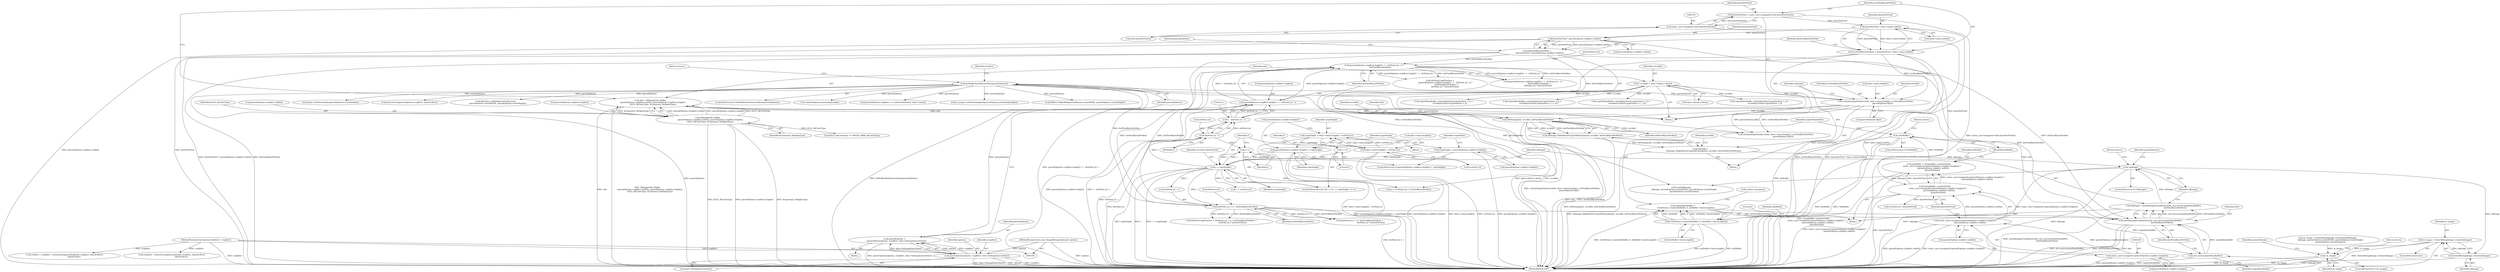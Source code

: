 digraph "0_Chrome_d59a4441697f6253e7dc3f7ae5caad6e5fd2c778@API" {
"1000462" [label="(Call,m_image = StaticBitmapImage::create(skImage))"];
"1000464" [label="(Call,StaticBitmapImage::create(skImage))"];
"1000440" [label="(Call,!skImage)"];
"1000186" [label="(Call,skImage =\n          SkImage::MakeRasterCopy(SkPixmap(info, srcAddr, dstPixelBytesPerRow)))"];
"1000188" [label="(Call,SkImage::MakeRasterCopy(SkPixmap(info, srcAddr, dstPixelBytesPerRow)))"];
"1000189" [label="(Call,SkPixmap(info, srcAddr, dstPixelBytesPerRow))"];
"1000144" [label="(Call,info = SkImageInfo::Make(\n         parsedOptions.cropRect.width(), parsedOptions.cropRect.height(),\n         kN32_SkColorType, kUnpremul_SkAlphaType))"];
"1000146" [label="(Call,SkImageInfo::Make(\n         parsedOptions.cropRect.width(), parsedOptions.cropRect.height(),\n         kN32_SkColorType, kUnpremul_SkAlphaType))"];
"1000179" [label="(Call,swizzleImageData(srcAddr, data->size().height(), srcPixelBytesPerRow,\n                       parsedOptions.flipY))"];
"1000140" [label="(Call,* srcAddr = data->data()->data())"];
"1000158" [label="(Call,srcPixelBytesPerRow = bytesPerPixel * data->size().width())"];
"1000160" [label="(Call,bytesPerPixel * data->size().width())"];
"1000152" [label="(Call,bytesPerPixel = static_cast<unsigned>(info.bytesPerPixel()))"];
"1000154" [label="(Call,static_cast<unsigned>(info.bytesPerPixel()))"];
"1000119" [label="(Call,dstBufferSizeHasOverflow(parsedOptions))"];
"1000112" [label="(Call,parsedOptions =\n      parseOptions(options, cropRect, data->bitmapSourceSize()))"];
"1000114" [label="(Call,parseOptions(options, cropRect, data->bitmapSourceSize()))"];
"1000103" [label="(MethodParameterIn,const ImageBitmapOptions& options)"];
"1000102" [label="(MethodParameterIn,Optional<IntRect> cropRect)"];
"1000164" [label="(Call,dstPixelBytesPerRow =\n        bytesPerPixel * parsedOptions.cropRect.width())"];
"1000166" [label="(Call,bytesPerPixel * parsedOptions.cropRect.width())"];
"1000432" [label="(Call,skImage = newSkImageFromRaster(info, std::move(copiedDataBuffer),\n                                     dstPixelBytesPerRow))"];
"1000434" [label="(Call,newSkImageFromRaster(info, std::move(copiedDataBuffer),\n                                     dstPixelBytesPerRow))"];
"1000436" [label="(Call,std::move(copiedDataBuffer))"];
"1000217" [label="(Call,copiedDataBuffer =\n          Uint8Array::create(dstBuffer, 0, dstBuffer->byteLength()))"];
"1000219" [label="(Call,Uint8Array::create(dstBuffer, 0, dstBuffer->byteLength()))"];
"1000213" [label="(Call,!dstBuffer)"];
"1000203" [label="(Call,dstBuffer = ArrayBuffer::createOrNull(\n          static_cast<unsigned>(parsedOptions.cropRect.height()) *\n               parsedOptions.cropRect.width(),\n           bytesPerPixel))"];
"1000205" [label="(Call,ArrayBuffer::createOrNull(\n          static_cast<unsigned>(parsedOptions.cropRect.height()) *\n               parsedOptions.cropRect.width(),\n           bytesPerPixel))"];
"1000206" [label="(Call,static_cast<unsigned>(parsedOptions.cropRect.height()) *\n               parsedOptions.cropRect.width())"];
"1000207" [label="(Call,static_cast<unsigned>(parsedOptions.cropRect.height()))"];
"1000326" [label="(Call,(parsedOptions.cropRect.height() - 1 - dstPoint.y() - i) *\n                    dstPixelBytesPerRow)"];
"1000327" [label="(Call,parsedOptions.cropRect.height() - 1 - dstPoint.y() - i)"];
"1000329" [label="(Call,1 - dstPoint.y() - i)"];
"1000331" [label="(Call,dstPoint.y() - i)"];
"1000292" [label="(Call,i < copyHeight)"];
"1000289" [label="(Call,i = 0)"];
"1000295" [label="(Call,i++)"];
"1000268" [label="(Call,parsedOptions.cropRect.height() < copyHeight)"];
"1000262" [label="(Call,copyHeight = data->size().height() - srcPoint.y())"];
"1000264" [label="(Call,data->size().height() - srcPoint.y())"];
"1000271" [label="(Call,copyHeight = parsedOptions.cropRect.height())"];
"1000342" [label="(Call,(dstPoint.y() + i) * dstPixelBytesPerRow)"];
"1000467" [label="(Call,!m_image)"];
"1000166" [label="(Call,bytesPerPixel * parsedOptions.cropRect.width())"];
"1000219" [label="(Call,Uint8Array::create(dstBuffer, 0, dstBuffer->byteLength()))"];
"1000293" [label="(Identifier,i)"];
"1000121" [label="(Return,return;)"];
"1000272" [label="(Identifier,copyHeight)"];
"1000221" [label="(Literal,0)"];
"1000203" [label="(Call,dstBuffer = ArrayBuffer::createOrNull(\n          static_cast<unsigned>(parsedOptions.cropRect.height()) *\n               parsedOptions.cropRect.width(),\n           bytesPerPixel))"];
"1000162" [label="(Call,data->size().width())"];
"1000343" [label="(Call,dstPoint.y() + i)"];
"1000168" [label="(Call,parsedOptions.cropRect.width())"];
"1000218" [label="(Identifier,copiedDataBuffer)"];
"1000214" [label="(Identifier,dstBuffer)"];
"1000438" [label="(Identifier,dstPixelBytesPerRow)"];
"1000112" [label="(Call,parsedOptions =\n      parseOptions(options, cropRect, data->bitmapSourceSize()))"];
"1000441" [label="(Identifier,skImage)"];
"1000127" [label="(Call,intersection(parsedOptions.cropRect, dataSrcRect))"];
"1000450" [label="(Call,scaleSkImage(\n          skImage, parsedOptions.resizeWidth, parsedOptions.resizeHeight,\n          parsedOptions.resizeQuality))"];
"1000263" [label="(Identifier,copyHeight)"];
"1000262" [label="(Call,copyHeight = data->size().height() - srcPoint.y())"];
"1000217" [label="(Call,copiedDataBuffer =\n          Uint8Array::create(dstBuffer, 0, dstBuffer->byteLength()))"];
"1000113" [label="(Identifier,parsedOptions)"];
"1000555" [label="(Call,SkSurface::MakeRasterN32Premul(\n        parsedOptions.resizeWidth, parsedOptions.resizeHeight))"];
"1000189" [label="(Call,SkPixmap(info, srcAddr, dstPixelBytesPerRow))"];
"1000192" [label="(Identifier,dstPixelBytesPerRow)"];
"1000290" [label="(Identifier,i)"];
"1000408" [label="(Call,copiedDataBuffer->data()[dstStartCopyPosition + j] =\n                    srcAddr[srcStartCopyPosition + j])"];
"1000374" [label="(Call,copiedDataBuffer->data()[dstStartCopyPosition + j] =\n                    srcAddr[srcStartCopyPosition + j + 2])"];
"1000115" [label="(Identifier,options)"];
"1000194" [label="(Identifier,srcAddr)"];
"1000331" [label="(Call,dstPoint.y() - i)"];
"1000118" [label="(ControlStructure,if (dstBufferSizeHasOverflow(parsedOptions)))"];
"1000326" [label="(Call,(parsedOptions.cropRect.height() - 1 - dstPoint.y() - i) *\n                    dstPixelBytesPerRow)"];
"1000209" [label="(Call,parsedOptions.cropRect.height())"];
"1000323" [label="(Call,dstStartCopyPosition =\n                 (parsedOptions.cropRect.height() - 1 - dstPoint.y() - i) *\n                    dstPixelBytesPerRow +\n                dstPoint.x() * bytesPerPixel)"];
"1000442" [label="(Return,return;)"];
"1000103" [label="(MethodParameterIn,const ImageBitmapOptions& options)"];
"1000165" [label="(Identifier,dstPixelBytesPerRow)"];
"1000296" [label="(Identifier,i)"];
"1000178" [label="(Block,)"];
"1000167" [label="(Identifier,bytesPerPixel)"];
"1000164" [label="(Call,dstPixelBytesPerRow =\n        bytesPerPixel * parsedOptions.cropRect.width())"];
"1000180" [label="(Identifier,srcAddr)"];
"1000141" [label="(Identifier,srcAddr)"];
"1000104" [label="(Block,)"];
"1000307" [label="(Call,srcPoint.x() * bytesPerPixel)"];
"1000134" [label="(Call,!parsedOptions.premultiplyAlpha)"];
"1000191" [label="(Identifier,srcAddr)"];
"1000226" [label="(Block,)"];
"1000123" [label="(Call,srcRect = cropRect ? intersection(parsedOptions.cropRect, dataSrcRect)\n                             : dataSrcRect)"];
"1000268" [label="(Call,parsedOptions.cropRect.height() < copyHeight)"];
"1000187" [label="(Identifier,skImage)"];
"1000212" [label="(ControlStructure,if (!dstBuffer))"];
"1000346" [label="(Identifier,dstPixelBytesPerRow)"];
"1000146" [label="(Call,SkImageInfo::Make(\n         parsedOptions.cropRect.width(), parsedOptions.cropRect.height(),\n         kN32_SkColorType, kUnpremul_SkAlphaType))"];
"1000294" [label="(Identifier,copyHeight)"];
"1000464" [label="(Call,StaticBitmapImage::create(skImage))"];
"1000291" [label="(Literal,0)"];
"1000161" [label="(Identifier,bytesPerPixel)"];
"1000124" [label="(Identifier,srcRect)"];
"1000287" [label="(ControlStructure,for (int i = 0; i < copyHeight; i++))"];
"1000220" [label="(Identifier,dstBuffer)"];
"1000330" [label="(Literal,1)"];
"1000140" [label="(Call,* srcAddr = data->data()->data())"];
"1000148" [label="(Call,parsedOptions.cropRect.height())"];
"1000468" [label="(Identifier,m_image)"];
"1000394" [label="(Call,copiedDataBuffer->data()[dstStartCopyPosition + j] =\n                    srcAddr[srcStartCopyPosition + j - 2])"];
"1000171" [label="(Call,parsedOptions.cropRect == IntRect(IntPoint(), data->size()))"];
"1000158" [label="(Call,srcPixelBytesPerRow = bytesPerPixel * data->size().width())"];
"1000332" [label="(Call,dstPoint.y())"];
"1000207" [label="(Call,static_cast<unsigned>(parsedOptions.cropRect.height()))"];
"1000182" [label="(Identifier,srcPixelBytesPerRow)"];
"1000348" [label="(Call,dstPoint.x())"];
"1000183" [label="(Call,parsedOptions.flipY)"];
"1000264" [label="(Call,data->size().height() - srcPoint.y())"];
"1000114" [label="(Call,parseOptions(options, cropRect, data->bitmapSourceSize()))"];
"1000433" [label="(Identifier,skImage)"];
"1000336" [label="(Call,dstPoint.x())"];
"1000205" [label="(Call,ArrayBuffer::createOrNull(\n          static_cast<unsigned>(parsedOptions.cropRect.height()) *\n               parsedOptions.cropRect.width(),\n           bytesPerPixel))"];
"1000120" [label="(Identifier,parsedOptions)"];
"1000292" [label="(Call,i < copyHeight)"];
"1000295" [label="(Call,i++)"];
"1000116" [label="(Identifier,cropRect)"];
"1000186" [label="(Call,skImage =\n          SkImage::MakeRasterCopy(SkPixmap(info, srcAddr, dstPixelBytesPerRow)))"];
"1000470" [label="(Call,m_image->setPremultiplied(parsedOptions.premultiplyAlpha))"];
"1000302" [label="(Call,(i + srcPoint.y()) * srcPixelBytesPerRow)"];
"1000156" [label="(Call,info.bytesPerPixel())"];
"1000327" [label="(Call,parsedOptions.cropRect.height() - 1 - dstPoint.y() - i)"];
"1000463" [label="(Identifier,m_image)"];
"1000469" [label="(Return,return;)"];
"1000300" [label="(Identifier,srcStartCopyPosition)"];
"1000154" [label="(Call,static_cast<unsigned>(info.bytesPerPixel()))"];
"1000149" [label="(Identifier,kN32_SkColorType)"];
"1000206" [label="(Call,static_cast<unsigned>(parsedOptions.cropRect.height()) *\n               parsedOptions.cropRect.width())"];
"1000210" [label="(Call,parsedOptions.cropRect.width())"];
"1000142" [label="(Call,data->data()->data())"];
"1000181" [label="(Call,data->size().height())"];
"1000329" [label="(Call,1 - dstPoint.y() - i)"];
"1000467" [label="(Call,!m_image)"];
"1000190" [label="(Identifier,info)"];
"1000266" [label="(Call,srcPoint.y())"];
"1000574" [label="(Call,SkRect::MakeWH(parsedOptions.resizeWidth, parsedOptions.resizeHeight))"];
"1000153" [label="(Identifier,bytesPerPixel)"];
"1000150" [label="(Identifier,kUnpremul_SkAlphaType)"];
"1000276" [label="(Identifier,copyWidth)"];
"1000179" [label="(Call,swizzleImageData(srcAddr, data->size().height(), srcPixelBytesPerRow,\n                       parsedOptions.flipY))"];
"1000325" [label="(Call,(parsedOptions.cropRect.height() - 1 - dstPoint.y() - i) *\n                    dstPixelBytesPerRow +\n                dstPoint.x() * bytesPerPixel)"];
"1000270" [label="(Identifier,copyHeight)"];
"1000271" [label="(Call,copyHeight = parsedOptions.cropRect.height())"];
"1000342" [label="(Call,(dstPoint.y() + i) * dstPixelBytesPerRow)"];
"1000160" [label="(Call,bytesPerPixel * data->size().width())"];
"1000201" [label="(Block,)"];
"1000436" [label="(Call,std::move(copiedDataBuffer))"];
"1000462" [label="(Call,m_image = StaticBitmapImage::create(skImage))"];
"1000461" [label="(ControlStructure,else)"];
"1000341" [label="(Call,(dstPoint.y() + i) * dstPixelBytesPerRow +\n                                    dstPoint.x() * bytesPerPixel)"];
"1000119" [label="(Call,dstBufferSizeHasOverflow(parsedOptions))"];
"1000273" [label="(Call,parsedOptions.cropRect.height())"];
"1000204" [label="(Identifier,dstBuffer)"];
"1000215" [label="(Return,return;)"];
"1000225" [label="(Call,srcRect.isEmpty())"];
"1000472" [label="(Identifier,parsedOptions)"];
"1000147" [label="(Call,parsedOptions.cropRect.width())"];
"1000439" [label="(ControlStructure,if (!skImage))"];
"1000193" [label="(Call,swizzleImageData(srcAddr, data->size().height(), srcPixelBytesPerRow,\n                        parsedOptions.flipY))"];
"1000188" [label="(Call,SkImage::MakeRasterCopy(SkPixmap(info, srcAddr, dstPixelBytesPerRow)))"];
"1000145" [label="(Identifier,info)"];
"1000222" [label="(Call,dstBuffer->byteLength())"];
"1000117" [label="(Call,data->bitmapSourceSize())"];
"1000440" [label="(Call,!skImage)"];
"1000211" [label="(Identifier,bytesPerPixel)"];
"1000125" [label="(Call,cropRect ? intersection(parsedOptions.cropRect, dataSrcRect)\n                             : dataSrcRect)"];
"1000434" [label="(Call,newSkImageFromRaster(info, std::move(copiedDataBuffer),\n                                     dstPixelBytesPerRow))"];
"1000144" [label="(Call,info = SkImageInfo::Make(\n         parsedOptions.cropRect.width(), parsedOptions.cropRect.height(),\n         kN32_SkColorType, kUnpremul_SkAlphaType))"];
"1000435" [label="(Identifier,info)"];
"1000173" [label="(Identifier,parsedOptions)"];
"1000289" [label="(Call,i = 0)"];
"1000213" [label="(Call,!dstBuffer)"];
"1000445" [label="(Identifier,parsedOptions)"];
"1000594" [label="(MethodReturn,RET)"];
"1000267" [label="(ControlStructure,if (parsedOptions.cropRect.height() < copyHeight))"];
"1000466" [label="(ControlStructure,if (!m_image))"];
"1000437" [label="(Identifier,copiedDataBuffer)"];
"1000432" [label="(Call,skImage = newSkImageFromRaster(info, std::move(copiedDataBuffer),\n                                     dstPixelBytesPerRow))"];
"1000465" [label="(Identifier,skImage)"];
"1000303" [label="(Call,i + srcPoint.y())"];
"1000567" [label="(Call,paint.setFilterQuality(parsedOptions.resizeQuality))"];
"1000334" [label="(Identifier,dstPixelBytesPerRow)"];
"1000159" [label="(Identifier,srcPixelBytesPerRow)"];
"1000447" [label="(Call,m_image = StaticBitmapImage::create(scaleSkImage(\n          skImage, parsedOptions.resizeWidth, parsedOptions.resizeHeight,\n          parsedOptions.resizeQuality)))"];
"1000333" [label="(Identifier,i)"];
"1000269" [label="(Call,parsedOptions.cropRect.height())"];
"1000421" [label="(Call,copiedDataBuffer->data()[dstStartCopyPosition + j] =\n                  srcAddr[srcStartCopyPosition + j])"];
"1000339" [label="(Call,dstStartCopyPosition = (dstPoint.y() + i) * dstPixelBytesPerRow +\n                                    dstPoint.x() * bytesPerPixel)"];
"1000152" [label="(Call,bytesPerPixel = static_cast<unsigned>(info.bytesPerPixel()))"];
"1000102" [label="(MethodParameterIn,Optional<IntRect> cropRect)"];
"1000328" [label="(Call,parsedOptions.cropRect.height())"];
"1000265" [label="(Call,data->size().height())"];
"1000138" [label="(Block,)"];
"1000364" [label="(Call,kN32_SkColorType == kBGRA_8888_SkColorType)"];
"1000462" -> "1000461"  [label="AST: "];
"1000462" -> "1000464"  [label="CFG: "];
"1000463" -> "1000462"  [label="AST: "];
"1000464" -> "1000462"  [label="AST: "];
"1000468" -> "1000462"  [label="CFG: "];
"1000462" -> "1000594"  [label="DDG: StaticBitmapImage::create(skImage)"];
"1000464" -> "1000462"  [label="DDG: skImage"];
"1000462" -> "1000467"  [label="DDG: m_image"];
"1000464" -> "1000465"  [label="CFG: "];
"1000465" -> "1000464"  [label="AST: "];
"1000464" -> "1000594"  [label="DDG: skImage"];
"1000440" -> "1000464"  [label="DDG: skImage"];
"1000440" -> "1000439"  [label="AST: "];
"1000440" -> "1000441"  [label="CFG: "];
"1000441" -> "1000440"  [label="AST: "];
"1000442" -> "1000440"  [label="CFG: "];
"1000445" -> "1000440"  [label="CFG: "];
"1000440" -> "1000594"  [label="DDG: !skImage"];
"1000440" -> "1000594"  [label="DDG: skImage"];
"1000186" -> "1000440"  [label="DDG: skImage"];
"1000432" -> "1000440"  [label="DDG: skImage"];
"1000440" -> "1000450"  [label="DDG: skImage"];
"1000186" -> "1000178"  [label="AST: "];
"1000186" -> "1000188"  [label="CFG: "];
"1000187" -> "1000186"  [label="AST: "];
"1000188" -> "1000186"  [label="AST: "];
"1000194" -> "1000186"  [label="CFG: "];
"1000186" -> "1000594"  [label="DDG: SkImage::MakeRasterCopy(SkPixmap(info, srcAddr, dstPixelBytesPerRow))"];
"1000188" -> "1000186"  [label="DDG: SkPixmap(info, srcAddr, dstPixelBytesPerRow)"];
"1000188" -> "1000189"  [label="CFG: "];
"1000189" -> "1000188"  [label="AST: "];
"1000188" -> "1000594"  [label="DDG: SkPixmap(info, srcAddr, dstPixelBytesPerRow)"];
"1000189" -> "1000188"  [label="DDG: info"];
"1000189" -> "1000188"  [label="DDG: srcAddr"];
"1000189" -> "1000188"  [label="DDG: dstPixelBytesPerRow"];
"1000189" -> "1000192"  [label="CFG: "];
"1000190" -> "1000189"  [label="AST: "];
"1000191" -> "1000189"  [label="AST: "];
"1000192" -> "1000189"  [label="AST: "];
"1000189" -> "1000594"  [label="DDG: info"];
"1000189" -> "1000594"  [label="DDG: dstPixelBytesPerRow"];
"1000144" -> "1000189"  [label="DDG: info"];
"1000179" -> "1000189"  [label="DDG: srcAddr"];
"1000164" -> "1000189"  [label="DDG: dstPixelBytesPerRow"];
"1000189" -> "1000193"  [label="DDG: srcAddr"];
"1000144" -> "1000138"  [label="AST: "];
"1000144" -> "1000146"  [label="CFG: "];
"1000145" -> "1000144"  [label="AST: "];
"1000146" -> "1000144"  [label="AST: "];
"1000153" -> "1000144"  [label="CFG: "];
"1000144" -> "1000594"  [label="DDG: info"];
"1000144" -> "1000594"  [label="DDG: SkImageInfo::Make(\n         parsedOptions.cropRect.width(), parsedOptions.cropRect.height(),\n         kN32_SkColorType, kUnpremul_SkAlphaType)"];
"1000146" -> "1000144"  [label="DDG: parsedOptions.cropRect.width()"];
"1000146" -> "1000144"  [label="DDG: parsedOptions.cropRect.height()"];
"1000146" -> "1000144"  [label="DDG: kN32_SkColorType"];
"1000146" -> "1000144"  [label="DDG: kUnpremul_SkAlphaType"];
"1000144" -> "1000434"  [label="DDG: info"];
"1000146" -> "1000150"  [label="CFG: "];
"1000147" -> "1000146"  [label="AST: "];
"1000148" -> "1000146"  [label="AST: "];
"1000149" -> "1000146"  [label="AST: "];
"1000150" -> "1000146"  [label="AST: "];
"1000146" -> "1000594"  [label="DDG: kN32_SkColorType"];
"1000146" -> "1000594"  [label="DDG: parsedOptions.cropRect.height()"];
"1000146" -> "1000594"  [label="DDG: kUnpremul_SkAlphaType"];
"1000146" -> "1000364"  [label="DDG: kN32_SkColorType"];
"1000179" -> "1000178"  [label="AST: "];
"1000179" -> "1000183"  [label="CFG: "];
"1000180" -> "1000179"  [label="AST: "];
"1000181" -> "1000179"  [label="AST: "];
"1000182" -> "1000179"  [label="AST: "];
"1000183" -> "1000179"  [label="AST: "];
"1000187" -> "1000179"  [label="CFG: "];
"1000179" -> "1000594"  [label="DDG: swizzleImageData(srcAddr, data->size().height(), srcPixelBytesPerRow,\n                       parsedOptions.flipY)"];
"1000140" -> "1000179"  [label="DDG: srcAddr"];
"1000158" -> "1000179"  [label="DDG: srcPixelBytesPerRow"];
"1000119" -> "1000179"  [label="DDG: parsedOptions"];
"1000179" -> "1000193"  [label="DDG: srcPixelBytesPerRow"];
"1000179" -> "1000193"  [label="DDG: parsedOptions.flipY"];
"1000140" -> "1000138"  [label="AST: "];
"1000140" -> "1000142"  [label="CFG: "];
"1000141" -> "1000140"  [label="AST: "];
"1000142" -> "1000140"  [label="AST: "];
"1000145" -> "1000140"  [label="CFG: "];
"1000140" -> "1000594"  [label="DDG: data->data()->data()"];
"1000140" -> "1000594"  [label="DDG: srcAddr"];
"1000140" -> "1000374"  [label="DDG: srcAddr"];
"1000140" -> "1000394"  [label="DDG: srcAddr"];
"1000140" -> "1000408"  [label="DDG: srcAddr"];
"1000140" -> "1000421"  [label="DDG: srcAddr"];
"1000158" -> "1000138"  [label="AST: "];
"1000158" -> "1000160"  [label="CFG: "];
"1000159" -> "1000158"  [label="AST: "];
"1000160" -> "1000158"  [label="AST: "];
"1000165" -> "1000158"  [label="CFG: "];
"1000158" -> "1000594"  [label="DDG: srcPixelBytesPerRow"];
"1000158" -> "1000594"  [label="DDG: bytesPerPixel * data->size().width()"];
"1000160" -> "1000158"  [label="DDG: bytesPerPixel"];
"1000160" -> "1000158"  [label="DDG: data->size().width()"];
"1000158" -> "1000302"  [label="DDG: srcPixelBytesPerRow"];
"1000160" -> "1000162"  [label="CFG: "];
"1000161" -> "1000160"  [label="AST: "];
"1000162" -> "1000160"  [label="AST: "];
"1000160" -> "1000594"  [label="DDG: data->size().width()"];
"1000152" -> "1000160"  [label="DDG: bytesPerPixel"];
"1000160" -> "1000166"  [label="DDG: bytesPerPixel"];
"1000152" -> "1000138"  [label="AST: "];
"1000152" -> "1000154"  [label="CFG: "];
"1000153" -> "1000152"  [label="AST: "];
"1000154" -> "1000152"  [label="AST: "];
"1000159" -> "1000152"  [label="CFG: "];
"1000152" -> "1000594"  [label="DDG: static_cast<unsigned>(info.bytesPerPixel())"];
"1000154" -> "1000152"  [label="DDG: info.bytesPerPixel()"];
"1000154" -> "1000156"  [label="CFG: "];
"1000155" -> "1000154"  [label="AST: "];
"1000156" -> "1000154"  [label="AST: "];
"1000154" -> "1000594"  [label="DDG: info.bytesPerPixel()"];
"1000119" -> "1000118"  [label="AST: "];
"1000119" -> "1000120"  [label="CFG: "];
"1000120" -> "1000119"  [label="AST: "];
"1000121" -> "1000119"  [label="CFG: "];
"1000124" -> "1000119"  [label="CFG: "];
"1000119" -> "1000594"  [label="DDG: parsedOptions"];
"1000119" -> "1000594"  [label="DDG: dstBufferSizeHasOverflow(parsedOptions)"];
"1000112" -> "1000119"  [label="DDG: parsedOptions"];
"1000119" -> "1000127"  [label="DDG: parsedOptions"];
"1000119" -> "1000134"  [label="DDG: parsedOptions"];
"1000119" -> "1000171"  [label="DDG: parsedOptions"];
"1000119" -> "1000193"  [label="DDG: parsedOptions"];
"1000119" -> "1000450"  [label="DDG: parsedOptions"];
"1000119" -> "1000470"  [label="DDG: parsedOptions"];
"1000119" -> "1000555"  [label="DDG: parsedOptions"];
"1000119" -> "1000567"  [label="DDG: parsedOptions"];
"1000119" -> "1000574"  [label="DDG: parsedOptions"];
"1000112" -> "1000104"  [label="AST: "];
"1000112" -> "1000114"  [label="CFG: "];
"1000113" -> "1000112"  [label="AST: "];
"1000114" -> "1000112"  [label="AST: "];
"1000120" -> "1000112"  [label="CFG: "];
"1000112" -> "1000594"  [label="DDG: parseOptions(options, cropRect, data->bitmapSourceSize())"];
"1000114" -> "1000112"  [label="DDG: options"];
"1000114" -> "1000112"  [label="DDG: cropRect"];
"1000114" -> "1000112"  [label="DDG: data->bitmapSourceSize()"];
"1000114" -> "1000117"  [label="CFG: "];
"1000115" -> "1000114"  [label="AST: "];
"1000116" -> "1000114"  [label="AST: "];
"1000117" -> "1000114"  [label="AST: "];
"1000114" -> "1000594"  [label="DDG: data->bitmapSourceSize()"];
"1000114" -> "1000594"  [label="DDG: options"];
"1000114" -> "1000594"  [label="DDG: cropRect"];
"1000103" -> "1000114"  [label="DDG: options"];
"1000102" -> "1000114"  [label="DDG: cropRect"];
"1000103" -> "1000100"  [label="AST: "];
"1000103" -> "1000594"  [label="DDG: options"];
"1000102" -> "1000100"  [label="AST: "];
"1000102" -> "1000594"  [label="DDG: cropRect"];
"1000102" -> "1000123"  [label="DDG: cropRect"];
"1000102" -> "1000125"  [label="DDG: cropRect"];
"1000164" -> "1000138"  [label="AST: "];
"1000164" -> "1000166"  [label="CFG: "];
"1000165" -> "1000164"  [label="AST: "];
"1000166" -> "1000164"  [label="AST: "];
"1000173" -> "1000164"  [label="CFG: "];
"1000164" -> "1000594"  [label="DDG: bytesPerPixel * parsedOptions.cropRect.width()"];
"1000164" -> "1000594"  [label="DDG: dstPixelBytesPerRow"];
"1000166" -> "1000164"  [label="DDG: bytesPerPixel"];
"1000166" -> "1000164"  [label="DDG: parsedOptions.cropRect.width()"];
"1000164" -> "1000326"  [label="DDG: dstPixelBytesPerRow"];
"1000164" -> "1000342"  [label="DDG: dstPixelBytesPerRow"];
"1000164" -> "1000434"  [label="DDG: dstPixelBytesPerRow"];
"1000166" -> "1000168"  [label="CFG: "];
"1000167" -> "1000166"  [label="AST: "];
"1000168" -> "1000166"  [label="AST: "];
"1000166" -> "1000594"  [label="DDG: parsedOptions.cropRect.width()"];
"1000166" -> "1000594"  [label="DDG: bytesPerPixel"];
"1000166" -> "1000205"  [label="DDG: bytesPerPixel"];
"1000432" -> "1000201"  [label="AST: "];
"1000432" -> "1000434"  [label="CFG: "];
"1000433" -> "1000432"  [label="AST: "];
"1000434" -> "1000432"  [label="AST: "];
"1000441" -> "1000432"  [label="CFG: "];
"1000432" -> "1000594"  [label="DDG: newSkImageFromRaster(info, std::move(copiedDataBuffer),\n                                     dstPixelBytesPerRow)"];
"1000434" -> "1000432"  [label="DDG: info"];
"1000434" -> "1000432"  [label="DDG: std::move(copiedDataBuffer)"];
"1000434" -> "1000432"  [label="DDG: dstPixelBytesPerRow"];
"1000434" -> "1000438"  [label="CFG: "];
"1000435" -> "1000434"  [label="AST: "];
"1000436" -> "1000434"  [label="AST: "];
"1000438" -> "1000434"  [label="AST: "];
"1000434" -> "1000594"  [label="DDG: std::move(copiedDataBuffer)"];
"1000434" -> "1000594"  [label="DDG: dstPixelBytesPerRow"];
"1000434" -> "1000594"  [label="DDG: info"];
"1000436" -> "1000434"  [label="DDG: copiedDataBuffer"];
"1000326" -> "1000434"  [label="DDG: dstPixelBytesPerRow"];
"1000342" -> "1000434"  [label="DDG: dstPixelBytesPerRow"];
"1000436" -> "1000437"  [label="CFG: "];
"1000437" -> "1000436"  [label="AST: "];
"1000438" -> "1000436"  [label="CFG: "];
"1000436" -> "1000594"  [label="DDG: copiedDataBuffer"];
"1000217" -> "1000436"  [label="DDG: copiedDataBuffer"];
"1000217" -> "1000201"  [label="AST: "];
"1000217" -> "1000219"  [label="CFG: "];
"1000218" -> "1000217"  [label="AST: "];
"1000219" -> "1000217"  [label="AST: "];
"1000225" -> "1000217"  [label="CFG: "];
"1000217" -> "1000594"  [label="DDG: Uint8Array::create(dstBuffer, 0, dstBuffer->byteLength())"];
"1000219" -> "1000217"  [label="DDG: dstBuffer"];
"1000219" -> "1000217"  [label="DDG: 0"];
"1000219" -> "1000217"  [label="DDG: dstBuffer->byteLength()"];
"1000219" -> "1000222"  [label="CFG: "];
"1000220" -> "1000219"  [label="AST: "];
"1000221" -> "1000219"  [label="AST: "];
"1000222" -> "1000219"  [label="AST: "];
"1000219" -> "1000594"  [label="DDG: dstBuffer->byteLength()"];
"1000219" -> "1000594"  [label="DDG: dstBuffer"];
"1000213" -> "1000219"  [label="DDG: dstBuffer"];
"1000213" -> "1000212"  [label="AST: "];
"1000213" -> "1000214"  [label="CFG: "];
"1000214" -> "1000213"  [label="AST: "];
"1000215" -> "1000213"  [label="CFG: "];
"1000218" -> "1000213"  [label="CFG: "];
"1000213" -> "1000594"  [label="DDG: dstBuffer"];
"1000213" -> "1000594"  [label="DDG: !dstBuffer"];
"1000203" -> "1000213"  [label="DDG: dstBuffer"];
"1000203" -> "1000201"  [label="AST: "];
"1000203" -> "1000205"  [label="CFG: "];
"1000204" -> "1000203"  [label="AST: "];
"1000205" -> "1000203"  [label="AST: "];
"1000214" -> "1000203"  [label="CFG: "];
"1000203" -> "1000594"  [label="DDG: ArrayBuffer::createOrNull(\n          static_cast<unsigned>(parsedOptions.cropRect.height()) *\n               parsedOptions.cropRect.width(),\n           bytesPerPixel)"];
"1000205" -> "1000203"  [label="DDG: static_cast<unsigned>(parsedOptions.cropRect.height()) *\n               parsedOptions.cropRect.width()"];
"1000205" -> "1000203"  [label="DDG: bytesPerPixel"];
"1000205" -> "1000211"  [label="CFG: "];
"1000206" -> "1000205"  [label="AST: "];
"1000211" -> "1000205"  [label="AST: "];
"1000205" -> "1000594"  [label="DDG: static_cast<unsigned>(parsedOptions.cropRect.height()) *\n               parsedOptions.cropRect.width()"];
"1000205" -> "1000594"  [label="DDG: bytesPerPixel"];
"1000206" -> "1000205"  [label="DDG: static_cast<unsigned>(parsedOptions.cropRect.height())"];
"1000206" -> "1000205"  [label="DDG: parsedOptions.cropRect.width()"];
"1000205" -> "1000307"  [label="DDG: bytesPerPixel"];
"1000206" -> "1000210"  [label="CFG: "];
"1000207" -> "1000206"  [label="AST: "];
"1000210" -> "1000206"  [label="AST: "];
"1000211" -> "1000206"  [label="CFG: "];
"1000206" -> "1000594"  [label="DDG: parsedOptions.cropRect.width()"];
"1000206" -> "1000594"  [label="DDG: static_cast<unsigned>(parsedOptions.cropRect.height())"];
"1000207" -> "1000206"  [label="DDG: parsedOptions.cropRect.height()"];
"1000207" -> "1000209"  [label="CFG: "];
"1000208" -> "1000207"  [label="AST: "];
"1000209" -> "1000207"  [label="AST: "];
"1000210" -> "1000207"  [label="CFG: "];
"1000207" -> "1000594"  [label="DDG: parsedOptions.cropRect.height()"];
"1000326" -> "1000325"  [label="AST: "];
"1000326" -> "1000334"  [label="CFG: "];
"1000327" -> "1000326"  [label="AST: "];
"1000334" -> "1000326"  [label="AST: "];
"1000336" -> "1000326"  [label="CFG: "];
"1000326" -> "1000594"  [label="DDG: parsedOptions.cropRect.height() - 1 - dstPoint.y() - i"];
"1000326" -> "1000323"  [label="DDG: parsedOptions.cropRect.height() - 1 - dstPoint.y() - i"];
"1000326" -> "1000323"  [label="DDG: dstPixelBytesPerRow"];
"1000326" -> "1000325"  [label="DDG: parsedOptions.cropRect.height() - 1 - dstPoint.y() - i"];
"1000326" -> "1000325"  [label="DDG: dstPixelBytesPerRow"];
"1000327" -> "1000326"  [label="DDG: parsedOptions.cropRect.height()"];
"1000327" -> "1000326"  [label="DDG: 1 - dstPoint.y() - i"];
"1000342" -> "1000326"  [label="DDG: dstPixelBytesPerRow"];
"1000326" -> "1000342"  [label="DDG: dstPixelBytesPerRow"];
"1000327" -> "1000329"  [label="CFG: "];
"1000328" -> "1000327"  [label="AST: "];
"1000329" -> "1000327"  [label="AST: "];
"1000334" -> "1000327"  [label="CFG: "];
"1000327" -> "1000594"  [label="DDG: parsedOptions.cropRect.height()"];
"1000327" -> "1000594"  [label="DDG: 1 - dstPoint.y() - i"];
"1000329" -> "1000327"  [label="DDG: 1"];
"1000329" -> "1000327"  [label="DDG: dstPoint.y() - i"];
"1000329" -> "1000331"  [label="CFG: "];
"1000330" -> "1000329"  [label="AST: "];
"1000331" -> "1000329"  [label="AST: "];
"1000329" -> "1000594"  [label="DDG: dstPoint.y() - i"];
"1000331" -> "1000329"  [label="DDG: dstPoint.y()"];
"1000331" -> "1000329"  [label="DDG: i"];
"1000331" -> "1000333"  [label="CFG: "];
"1000332" -> "1000331"  [label="AST: "];
"1000333" -> "1000331"  [label="AST: "];
"1000331" -> "1000594"  [label="DDG: dstPoint.y()"];
"1000331" -> "1000295"  [label="DDG: i"];
"1000292" -> "1000331"  [label="DDG: i"];
"1000292" -> "1000287"  [label="AST: "];
"1000292" -> "1000294"  [label="CFG: "];
"1000293" -> "1000292"  [label="AST: "];
"1000294" -> "1000292"  [label="AST: "];
"1000300" -> "1000292"  [label="CFG: "];
"1000433" -> "1000292"  [label="CFG: "];
"1000292" -> "1000594"  [label="DDG: i < copyHeight"];
"1000292" -> "1000594"  [label="DDG: copyHeight"];
"1000292" -> "1000594"  [label="DDG: i"];
"1000289" -> "1000292"  [label="DDG: i"];
"1000295" -> "1000292"  [label="DDG: i"];
"1000268" -> "1000292"  [label="DDG: copyHeight"];
"1000271" -> "1000292"  [label="DDG: copyHeight"];
"1000292" -> "1000295"  [label="DDG: i"];
"1000292" -> "1000302"  [label="DDG: i"];
"1000292" -> "1000303"  [label="DDG: i"];
"1000292" -> "1000342"  [label="DDG: i"];
"1000292" -> "1000343"  [label="DDG: i"];
"1000289" -> "1000287"  [label="AST: "];
"1000289" -> "1000291"  [label="CFG: "];
"1000290" -> "1000289"  [label="AST: "];
"1000291" -> "1000289"  [label="AST: "];
"1000293" -> "1000289"  [label="CFG: "];
"1000295" -> "1000287"  [label="AST: "];
"1000295" -> "1000296"  [label="CFG: "];
"1000296" -> "1000295"  [label="AST: "];
"1000293" -> "1000295"  [label="CFG: "];
"1000268" -> "1000267"  [label="AST: "];
"1000268" -> "1000270"  [label="CFG: "];
"1000269" -> "1000268"  [label="AST: "];
"1000270" -> "1000268"  [label="AST: "];
"1000272" -> "1000268"  [label="CFG: "];
"1000276" -> "1000268"  [label="CFG: "];
"1000268" -> "1000594"  [label="DDG: parsedOptions.cropRect.height()"];
"1000268" -> "1000594"  [label="DDG: parsedOptions.cropRect.height() < copyHeight"];
"1000262" -> "1000268"  [label="DDG: copyHeight"];
"1000262" -> "1000226"  [label="AST: "];
"1000262" -> "1000264"  [label="CFG: "];
"1000263" -> "1000262"  [label="AST: "];
"1000264" -> "1000262"  [label="AST: "];
"1000269" -> "1000262"  [label="CFG: "];
"1000262" -> "1000594"  [label="DDG: data->size().height() - srcPoint.y()"];
"1000264" -> "1000262"  [label="DDG: data->size().height()"];
"1000264" -> "1000262"  [label="DDG: srcPoint.y()"];
"1000264" -> "1000266"  [label="CFG: "];
"1000265" -> "1000264"  [label="AST: "];
"1000266" -> "1000264"  [label="AST: "];
"1000264" -> "1000594"  [label="DDG: data->size().height()"];
"1000264" -> "1000594"  [label="DDG: srcPoint.y()"];
"1000271" -> "1000267"  [label="AST: "];
"1000271" -> "1000273"  [label="CFG: "];
"1000272" -> "1000271"  [label="AST: "];
"1000273" -> "1000271"  [label="AST: "];
"1000276" -> "1000271"  [label="CFG: "];
"1000271" -> "1000594"  [label="DDG: parsedOptions.cropRect.height()"];
"1000342" -> "1000341"  [label="AST: "];
"1000342" -> "1000346"  [label="CFG: "];
"1000343" -> "1000342"  [label="AST: "];
"1000346" -> "1000342"  [label="AST: "];
"1000348" -> "1000342"  [label="CFG: "];
"1000342" -> "1000594"  [label="DDG: dstPoint.y() + i"];
"1000342" -> "1000339"  [label="DDG: dstPoint.y() + i"];
"1000342" -> "1000339"  [label="DDG: dstPixelBytesPerRow"];
"1000342" -> "1000341"  [label="DDG: dstPoint.y() + i"];
"1000342" -> "1000341"  [label="DDG: dstPixelBytesPerRow"];
"1000467" -> "1000466"  [label="AST: "];
"1000467" -> "1000468"  [label="CFG: "];
"1000468" -> "1000467"  [label="AST: "];
"1000469" -> "1000467"  [label="CFG: "];
"1000472" -> "1000467"  [label="CFG: "];
"1000467" -> "1000594"  [label="DDG: m_image"];
"1000467" -> "1000594"  [label="DDG: !m_image"];
"1000447" -> "1000467"  [label="DDG: m_image"];
}
